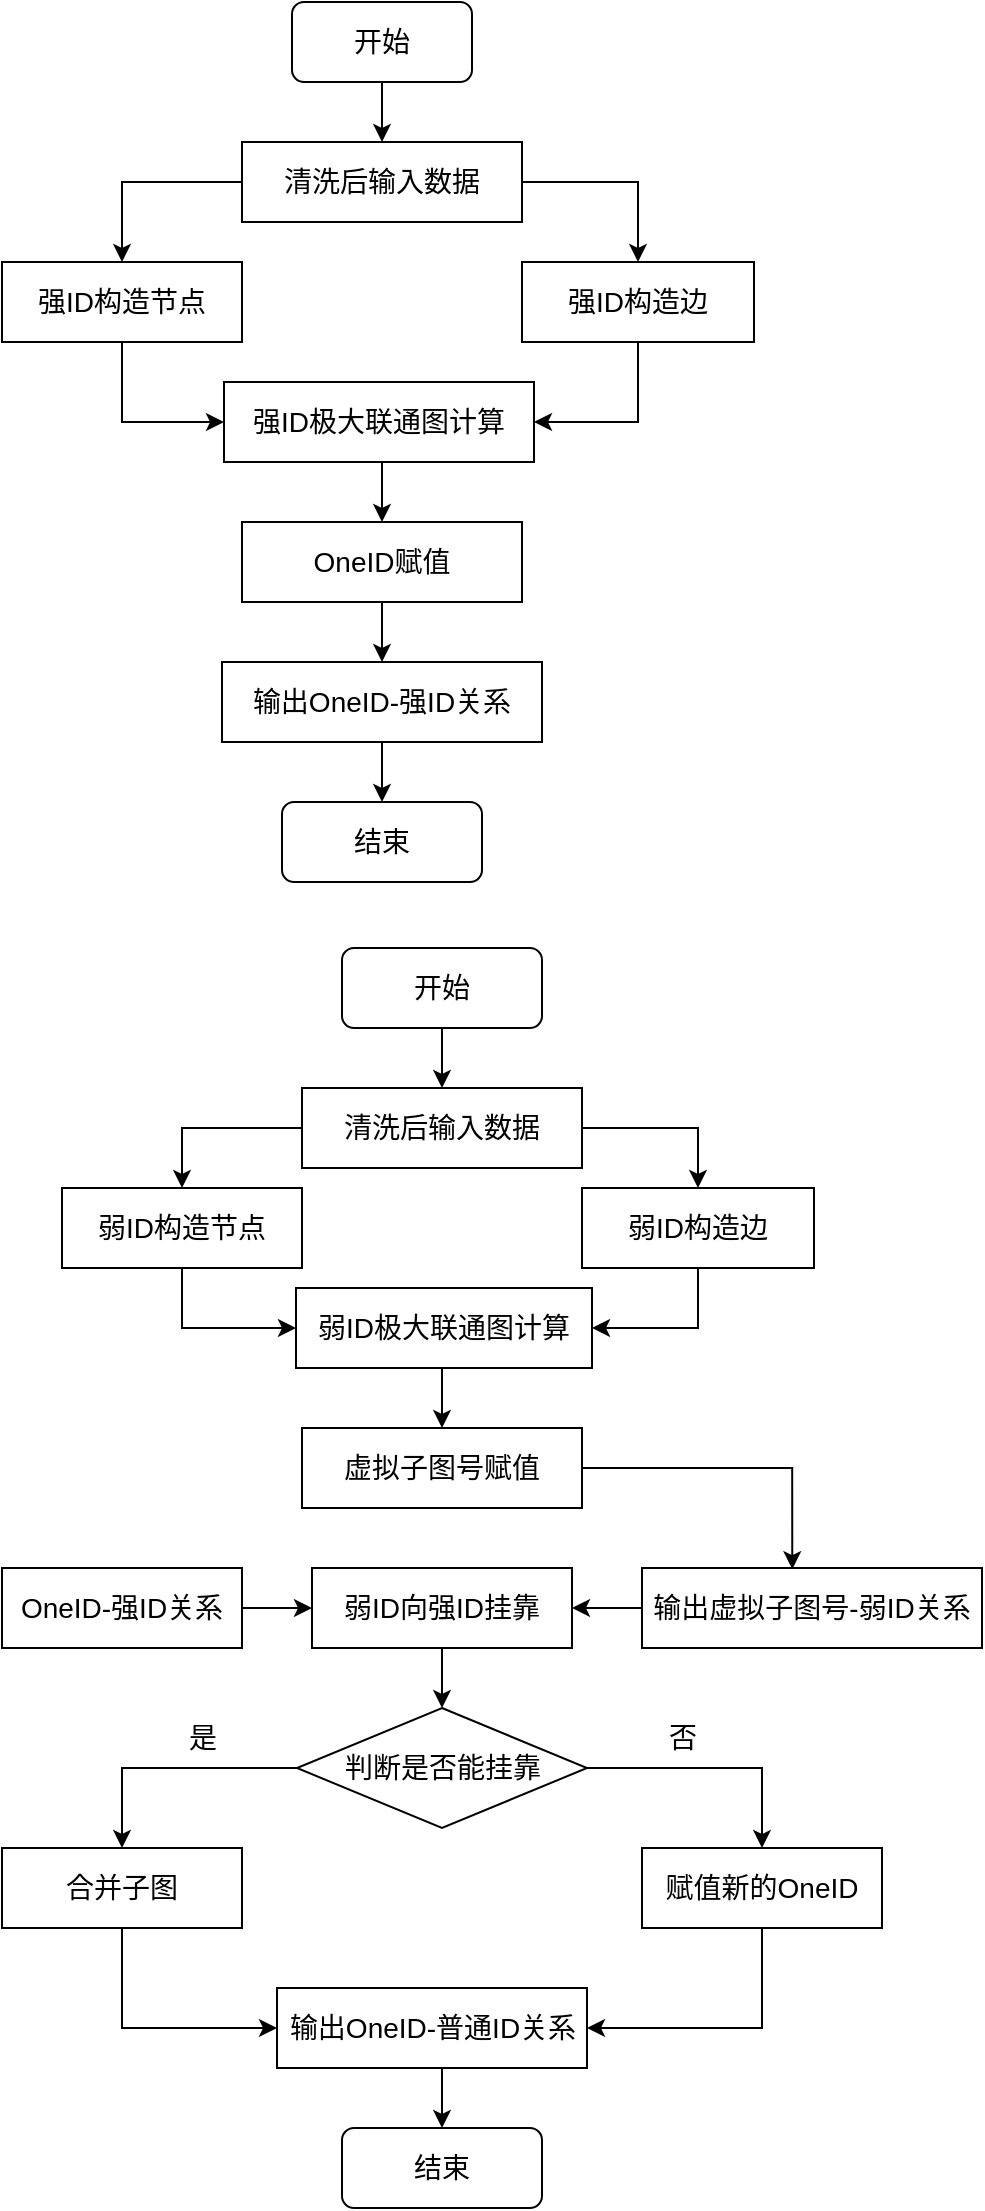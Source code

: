 <mxfile version="20.3.0" type="github">
  <diagram id="C5RBs43oDa-KdzZeNtuy" name="Page-1">
    <mxGraphModel dx="1550" dy="867" grid="0" gridSize="10" guides="1" tooltips="1" connect="1" arrows="1" fold="1" page="1" pageScale="1" pageWidth="827" pageHeight="1169" math="0" shadow="0">
      <root>
        <mxCell id="WIyWlLk6GJQsqaUBKTNV-0" />
        <mxCell id="WIyWlLk6GJQsqaUBKTNV-1" parent="WIyWlLk6GJQsqaUBKTNV-0" />
        <mxCell id="YwwYJsGPN3-Y0xMFqPzo-3" value="" style="edgeStyle=orthogonalEdgeStyle;rounded=0;orthogonalLoop=1;jettySize=auto;html=1;fontSize=14;exitX=0;exitY=0.5;exitDx=0;exitDy=0;" edge="1" parent="WIyWlLk6GJQsqaUBKTNV-1" source="YwwYJsGPN3-Y0xMFqPzo-0" target="YwwYJsGPN3-Y0xMFqPzo-2">
          <mxGeometry relative="1" as="geometry" />
        </mxCell>
        <mxCell id="YwwYJsGPN3-Y0xMFqPzo-5" style="edgeStyle=orthogonalEdgeStyle;rounded=0;orthogonalLoop=1;jettySize=auto;html=1;exitX=1;exitY=0.5;exitDx=0;exitDy=0;fontSize=14;" edge="1" parent="WIyWlLk6GJQsqaUBKTNV-1" source="YwwYJsGPN3-Y0xMFqPzo-0" target="YwwYJsGPN3-Y0xMFqPzo-4">
          <mxGeometry relative="1" as="geometry" />
        </mxCell>
        <mxCell id="YwwYJsGPN3-Y0xMFqPzo-0" value="&lt;font style=&quot;font-size: 14px;&quot;&gt;清洗后输入数据&lt;/font&gt;" style="rounded=0;whiteSpace=wrap;html=1;" vertex="1" parent="WIyWlLk6GJQsqaUBKTNV-1">
          <mxGeometry x="289" y="84" width="140" height="40" as="geometry" />
        </mxCell>
        <mxCell id="YwwYJsGPN3-Y0xMFqPzo-11" style="edgeStyle=orthogonalEdgeStyle;rounded=0;orthogonalLoop=1;jettySize=auto;html=1;exitX=0.5;exitY=1;exitDx=0;exitDy=0;entryX=0.5;entryY=0;entryDx=0;entryDy=0;fontSize=14;" edge="1" parent="WIyWlLk6GJQsqaUBKTNV-1" source="YwwYJsGPN3-Y0xMFqPzo-1" target="YwwYJsGPN3-Y0xMFqPzo-0">
          <mxGeometry relative="1" as="geometry" />
        </mxCell>
        <mxCell id="YwwYJsGPN3-Y0xMFqPzo-1" value="&lt;font style=&quot;font-size: 14px;&quot;&gt;开始&lt;/font&gt;" style="rounded=1;whiteSpace=wrap;html=1;" vertex="1" parent="WIyWlLk6GJQsqaUBKTNV-1">
          <mxGeometry x="314" y="14" width="90" height="40" as="geometry" />
        </mxCell>
        <mxCell id="YwwYJsGPN3-Y0xMFqPzo-7" style="edgeStyle=orthogonalEdgeStyle;rounded=0;orthogonalLoop=1;jettySize=auto;html=1;exitX=0.5;exitY=1;exitDx=0;exitDy=0;entryX=0;entryY=0.5;entryDx=0;entryDy=0;fontSize=14;" edge="1" parent="WIyWlLk6GJQsqaUBKTNV-1" source="YwwYJsGPN3-Y0xMFqPzo-2" target="YwwYJsGPN3-Y0xMFqPzo-6">
          <mxGeometry relative="1" as="geometry" />
        </mxCell>
        <mxCell id="YwwYJsGPN3-Y0xMFqPzo-2" value="&lt;font style=&quot;font-size: 14px;&quot;&gt;强ID构造节点&lt;/font&gt;" style="whiteSpace=wrap;html=1;rounded=0;" vertex="1" parent="WIyWlLk6GJQsqaUBKTNV-1">
          <mxGeometry x="169" y="144" width="120" height="40" as="geometry" />
        </mxCell>
        <mxCell id="YwwYJsGPN3-Y0xMFqPzo-8" style="edgeStyle=orthogonalEdgeStyle;rounded=0;orthogonalLoop=1;jettySize=auto;html=1;exitX=0.5;exitY=1;exitDx=0;exitDy=0;entryX=1;entryY=0.5;entryDx=0;entryDy=0;fontSize=14;" edge="1" parent="WIyWlLk6GJQsqaUBKTNV-1" source="YwwYJsGPN3-Y0xMFqPzo-4" target="YwwYJsGPN3-Y0xMFqPzo-6">
          <mxGeometry relative="1" as="geometry" />
        </mxCell>
        <mxCell id="YwwYJsGPN3-Y0xMFqPzo-4" value="&lt;font style=&quot;font-size: 14px;&quot;&gt;强ID构造边&lt;/font&gt;" style="rounded=0;whiteSpace=wrap;html=1;" vertex="1" parent="WIyWlLk6GJQsqaUBKTNV-1">
          <mxGeometry x="429" y="144" width="116" height="40" as="geometry" />
        </mxCell>
        <mxCell id="YwwYJsGPN3-Y0xMFqPzo-32" style="edgeStyle=orthogonalEdgeStyle;rounded=0;orthogonalLoop=1;jettySize=auto;html=1;exitX=0.5;exitY=1;exitDx=0;exitDy=0;entryX=0.5;entryY=0;entryDx=0;entryDy=0;fontSize=14;" edge="1" parent="WIyWlLk6GJQsqaUBKTNV-1" source="YwwYJsGPN3-Y0xMFqPzo-6" target="YwwYJsGPN3-Y0xMFqPzo-29">
          <mxGeometry relative="1" as="geometry" />
        </mxCell>
        <mxCell id="YwwYJsGPN3-Y0xMFqPzo-6" value="&lt;font style=&quot;font-size: 14px;&quot;&gt;强ID极大联通图计算&lt;/font&gt;" style="rounded=0;whiteSpace=wrap;html=1;" vertex="1" parent="WIyWlLk6GJQsqaUBKTNV-1">
          <mxGeometry x="280" y="204" width="155" height="40" as="geometry" />
        </mxCell>
        <mxCell id="YwwYJsGPN3-Y0xMFqPzo-14" style="edgeStyle=orthogonalEdgeStyle;rounded=0;orthogonalLoop=1;jettySize=auto;html=1;exitX=0.5;exitY=1;exitDx=0;exitDy=0;entryX=0.5;entryY=0;entryDx=0;entryDy=0;fontSize=14;" edge="1" parent="WIyWlLk6GJQsqaUBKTNV-1" source="YwwYJsGPN3-Y0xMFqPzo-9" target="YwwYJsGPN3-Y0xMFqPzo-12">
          <mxGeometry relative="1" as="geometry" />
        </mxCell>
        <mxCell id="YwwYJsGPN3-Y0xMFqPzo-9" value="&lt;font style=&quot;font-size: 14px;&quot;&gt;输出OneID-强ID关系&lt;/font&gt;" style="rounded=0;whiteSpace=wrap;html=1;" vertex="1" parent="WIyWlLk6GJQsqaUBKTNV-1">
          <mxGeometry x="279" y="344" width="160" height="40" as="geometry" />
        </mxCell>
        <mxCell id="YwwYJsGPN3-Y0xMFqPzo-12" value="&lt;font style=&quot;font-size: 14px;&quot;&gt;结束&lt;/font&gt;" style="rounded=1;whiteSpace=wrap;html=1;" vertex="1" parent="WIyWlLk6GJQsqaUBKTNV-1">
          <mxGeometry x="309" y="414" width="100" height="40" as="geometry" />
        </mxCell>
        <mxCell id="YwwYJsGPN3-Y0xMFqPzo-15" value="" style="edgeStyle=orthogonalEdgeStyle;rounded=0;orthogonalLoop=1;jettySize=auto;html=1;fontSize=14;exitX=0;exitY=0.5;exitDx=0;exitDy=0;" edge="1" parent="WIyWlLk6GJQsqaUBKTNV-1" source="YwwYJsGPN3-Y0xMFqPzo-17" target="YwwYJsGPN3-Y0xMFqPzo-21">
          <mxGeometry relative="1" as="geometry" />
        </mxCell>
        <mxCell id="YwwYJsGPN3-Y0xMFqPzo-16" style="edgeStyle=orthogonalEdgeStyle;rounded=0;orthogonalLoop=1;jettySize=auto;html=1;exitX=1;exitY=0.5;exitDx=0;exitDy=0;fontSize=14;" edge="1" parent="WIyWlLk6GJQsqaUBKTNV-1" source="YwwYJsGPN3-Y0xMFqPzo-17" target="YwwYJsGPN3-Y0xMFqPzo-23">
          <mxGeometry relative="1" as="geometry" />
        </mxCell>
        <mxCell id="YwwYJsGPN3-Y0xMFqPzo-17" value="&lt;font style=&quot;font-size: 14px;&quot;&gt;清洗后输入数据&lt;/font&gt;" style="rounded=0;whiteSpace=wrap;html=1;" vertex="1" parent="WIyWlLk6GJQsqaUBKTNV-1">
          <mxGeometry x="319" y="557" width="140" height="40" as="geometry" />
        </mxCell>
        <mxCell id="YwwYJsGPN3-Y0xMFqPzo-18" style="edgeStyle=orthogonalEdgeStyle;rounded=0;orthogonalLoop=1;jettySize=auto;html=1;exitX=0.5;exitY=1;exitDx=0;exitDy=0;entryX=0.5;entryY=0;entryDx=0;entryDy=0;fontSize=14;" edge="1" parent="WIyWlLk6GJQsqaUBKTNV-1" source="YwwYJsGPN3-Y0xMFqPzo-19" target="YwwYJsGPN3-Y0xMFqPzo-17">
          <mxGeometry relative="1" as="geometry" />
        </mxCell>
        <mxCell id="YwwYJsGPN3-Y0xMFqPzo-19" value="&lt;font style=&quot;font-size: 14px;&quot;&gt;开始&lt;/font&gt;" style="rounded=1;whiteSpace=wrap;html=1;" vertex="1" parent="WIyWlLk6GJQsqaUBKTNV-1">
          <mxGeometry x="339" y="487" width="100" height="40" as="geometry" />
        </mxCell>
        <mxCell id="YwwYJsGPN3-Y0xMFqPzo-20" style="edgeStyle=orthogonalEdgeStyle;rounded=0;orthogonalLoop=1;jettySize=auto;html=1;exitX=0.5;exitY=1;exitDx=0;exitDy=0;entryX=0;entryY=0.5;entryDx=0;entryDy=0;fontSize=14;" edge="1" parent="WIyWlLk6GJQsqaUBKTNV-1" source="YwwYJsGPN3-Y0xMFqPzo-21" target="YwwYJsGPN3-Y0xMFqPzo-25">
          <mxGeometry relative="1" as="geometry" />
        </mxCell>
        <mxCell id="YwwYJsGPN3-Y0xMFqPzo-21" value="&lt;font style=&quot;font-size: 14px;&quot;&gt;弱ID构造节点&lt;/font&gt;" style="whiteSpace=wrap;html=1;rounded=0;" vertex="1" parent="WIyWlLk6GJQsqaUBKTNV-1">
          <mxGeometry x="199" y="607" width="120" height="40" as="geometry" />
        </mxCell>
        <mxCell id="YwwYJsGPN3-Y0xMFqPzo-22" style="edgeStyle=orthogonalEdgeStyle;rounded=0;orthogonalLoop=1;jettySize=auto;html=1;exitX=0.5;exitY=1;exitDx=0;exitDy=0;entryX=1;entryY=0.5;entryDx=0;entryDy=0;fontSize=14;" edge="1" parent="WIyWlLk6GJQsqaUBKTNV-1" source="YwwYJsGPN3-Y0xMFqPzo-23" target="YwwYJsGPN3-Y0xMFqPzo-25">
          <mxGeometry relative="1" as="geometry" />
        </mxCell>
        <mxCell id="YwwYJsGPN3-Y0xMFqPzo-23" value="&lt;font style=&quot;font-size: 14px;&quot;&gt;弱ID构造边&lt;/font&gt;" style="rounded=0;whiteSpace=wrap;html=1;" vertex="1" parent="WIyWlLk6GJQsqaUBKTNV-1">
          <mxGeometry x="459" y="607" width="116" height="40" as="geometry" />
        </mxCell>
        <mxCell id="YwwYJsGPN3-Y0xMFqPzo-61" style="edgeStyle=orthogonalEdgeStyle;rounded=0;orthogonalLoop=1;jettySize=auto;html=1;exitX=0.5;exitY=1;exitDx=0;exitDy=0;entryX=0.5;entryY=0;entryDx=0;entryDy=0;fontSize=14;" edge="1" parent="WIyWlLk6GJQsqaUBKTNV-1" source="YwwYJsGPN3-Y0xMFqPzo-25" target="YwwYJsGPN3-Y0xMFqPzo-37">
          <mxGeometry relative="1" as="geometry" />
        </mxCell>
        <mxCell id="YwwYJsGPN3-Y0xMFqPzo-25" value="&lt;font style=&quot;font-size: 14px;&quot;&gt;弱ID极大联通图计算&lt;/font&gt;" style="rounded=0;whiteSpace=wrap;html=1;" vertex="1" parent="WIyWlLk6GJQsqaUBKTNV-1">
          <mxGeometry x="316" y="657" width="148" height="40" as="geometry" />
        </mxCell>
        <mxCell id="YwwYJsGPN3-Y0xMFqPzo-42" style="edgeStyle=orthogonalEdgeStyle;rounded=0;orthogonalLoop=1;jettySize=auto;html=1;exitX=0;exitY=0.5;exitDx=0;exitDy=0;entryX=1;entryY=0.5;entryDx=0;entryDy=0;fontSize=14;" edge="1" parent="WIyWlLk6GJQsqaUBKTNV-1" source="YwwYJsGPN3-Y0xMFqPzo-27" target="YwwYJsGPN3-Y0xMFqPzo-40">
          <mxGeometry relative="1" as="geometry" />
        </mxCell>
        <mxCell id="YwwYJsGPN3-Y0xMFqPzo-27" value="&lt;font style=&quot;font-size: 14px;&quot;&gt;输出虚拟子图号-弱ID关系&lt;/font&gt;" style="rounded=0;whiteSpace=wrap;html=1;" vertex="1" parent="WIyWlLk6GJQsqaUBKTNV-1">
          <mxGeometry x="489" y="797" width="170" height="40" as="geometry" />
        </mxCell>
        <mxCell id="YwwYJsGPN3-Y0xMFqPzo-28" value="&lt;font style=&quot;font-size: 14px;&quot;&gt;结束&lt;/font&gt;" style="rounded=1;whiteSpace=wrap;html=1;" vertex="1" parent="WIyWlLk6GJQsqaUBKTNV-1">
          <mxGeometry x="339" y="1077" width="100" height="40" as="geometry" />
        </mxCell>
        <mxCell id="YwwYJsGPN3-Y0xMFqPzo-34" style="edgeStyle=orthogonalEdgeStyle;rounded=0;orthogonalLoop=1;jettySize=auto;html=1;exitX=0.5;exitY=1;exitDx=0;exitDy=0;entryX=0.5;entryY=0;entryDx=0;entryDy=0;fontSize=14;" edge="1" parent="WIyWlLk6GJQsqaUBKTNV-1" source="YwwYJsGPN3-Y0xMFqPzo-29" target="YwwYJsGPN3-Y0xMFqPzo-9">
          <mxGeometry relative="1" as="geometry" />
        </mxCell>
        <mxCell id="YwwYJsGPN3-Y0xMFqPzo-29" value="&lt;font style=&quot;font-size: 14px;&quot;&gt;OneID赋值&lt;/font&gt;" style="rounded=0;whiteSpace=wrap;html=1;" vertex="1" parent="WIyWlLk6GJQsqaUBKTNV-1">
          <mxGeometry x="289" y="274" width="140" height="40" as="geometry" />
        </mxCell>
        <mxCell id="YwwYJsGPN3-Y0xMFqPzo-39" style="edgeStyle=orthogonalEdgeStyle;rounded=0;orthogonalLoop=1;jettySize=auto;html=1;entryX=0.442;entryY=0.015;entryDx=0;entryDy=0;entryPerimeter=0;fontSize=14;" edge="1" parent="WIyWlLk6GJQsqaUBKTNV-1" source="YwwYJsGPN3-Y0xMFqPzo-37" target="YwwYJsGPN3-Y0xMFqPzo-27">
          <mxGeometry relative="1" as="geometry" />
        </mxCell>
        <mxCell id="YwwYJsGPN3-Y0xMFqPzo-37" value="&lt;font style=&quot;font-size: 14px;&quot;&gt;虚拟子图号赋值&lt;/font&gt;" style="rounded=0;whiteSpace=wrap;html=1;" vertex="1" parent="WIyWlLk6GJQsqaUBKTNV-1">
          <mxGeometry x="319" y="727" width="140" height="40" as="geometry" />
        </mxCell>
        <mxCell id="YwwYJsGPN3-Y0xMFqPzo-41" style="edgeStyle=orthogonalEdgeStyle;rounded=0;orthogonalLoop=1;jettySize=auto;html=1;exitX=1;exitY=0.5;exitDx=0;exitDy=0;entryX=0;entryY=0.5;entryDx=0;entryDy=0;fontSize=14;" edge="1" parent="WIyWlLk6GJQsqaUBKTNV-1" source="YwwYJsGPN3-Y0xMFqPzo-38" target="YwwYJsGPN3-Y0xMFqPzo-40">
          <mxGeometry relative="1" as="geometry" />
        </mxCell>
        <mxCell id="YwwYJsGPN3-Y0xMFqPzo-38" value="&lt;font style=&quot;font-size: 14px;&quot;&gt;OneID-强ID关系&lt;/font&gt;" style="rounded=0;whiteSpace=wrap;html=1;" vertex="1" parent="WIyWlLk6GJQsqaUBKTNV-1">
          <mxGeometry x="169" y="797" width="120" height="40" as="geometry" />
        </mxCell>
        <mxCell id="YwwYJsGPN3-Y0xMFqPzo-45" style="edgeStyle=orthogonalEdgeStyle;rounded=0;orthogonalLoop=1;jettySize=auto;html=1;exitX=0.5;exitY=1;exitDx=0;exitDy=0;fontSize=14;" edge="1" parent="WIyWlLk6GJQsqaUBKTNV-1" source="YwwYJsGPN3-Y0xMFqPzo-40" target="YwwYJsGPN3-Y0xMFqPzo-43">
          <mxGeometry relative="1" as="geometry" />
        </mxCell>
        <mxCell id="YwwYJsGPN3-Y0xMFqPzo-40" value="&lt;span style=&quot;font-size: 14px;&quot;&gt;弱ID向强ID挂靠&lt;/span&gt;" style="rounded=0;whiteSpace=wrap;html=1;" vertex="1" parent="WIyWlLk6GJQsqaUBKTNV-1">
          <mxGeometry x="324" y="797" width="130" height="40" as="geometry" />
        </mxCell>
        <mxCell id="YwwYJsGPN3-Y0xMFqPzo-49" style="edgeStyle=orthogonalEdgeStyle;rounded=0;orthogonalLoop=1;jettySize=auto;html=1;entryX=0.5;entryY=0;entryDx=0;entryDy=0;fontSize=14;" edge="1" parent="WIyWlLk6GJQsqaUBKTNV-1" source="YwwYJsGPN3-Y0xMFqPzo-43" target="YwwYJsGPN3-Y0xMFqPzo-47">
          <mxGeometry relative="1" as="geometry" />
        </mxCell>
        <mxCell id="YwwYJsGPN3-Y0xMFqPzo-50" style="edgeStyle=orthogonalEdgeStyle;rounded=0;orthogonalLoop=1;jettySize=auto;html=1;fontSize=14;" edge="1" parent="WIyWlLk6GJQsqaUBKTNV-1" source="YwwYJsGPN3-Y0xMFqPzo-43" target="YwwYJsGPN3-Y0xMFqPzo-48">
          <mxGeometry relative="1" as="geometry" />
        </mxCell>
        <mxCell id="YwwYJsGPN3-Y0xMFqPzo-43" value="判断是否能挂靠" style="rhombus;whiteSpace=wrap;html=1;fontSize=14;" vertex="1" parent="WIyWlLk6GJQsqaUBKTNV-1">
          <mxGeometry x="316.5" y="867" width="145" height="60" as="geometry" />
        </mxCell>
        <mxCell id="YwwYJsGPN3-Y0xMFqPzo-46" style="edgeStyle=orthogonalEdgeStyle;rounded=0;orthogonalLoop=1;jettySize=auto;html=1;exitX=0.5;exitY=1;exitDx=0;exitDy=0;fontSize=14;" edge="1" parent="WIyWlLk6GJQsqaUBKTNV-1" source="YwwYJsGPN3-Y0xMFqPzo-43" target="YwwYJsGPN3-Y0xMFqPzo-43">
          <mxGeometry relative="1" as="geometry" />
        </mxCell>
        <mxCell id="YwwYJsGPN3-Y0xMFqPzo-54" style="edgeStyle=orthogonalEdgeStyle;rounded=0;orthogonalLoop=1;jettySize=auto;html=1;exitX=0.5;exitY=1;exitDx=0;exitDy=0;entryX=0;entryY=0.5;entryDx=0;entryDy=0;fontSize=14;" edge="1" parent="WIyWlLk6GJQsqaUBKTNV-1" source="YwwYJsGPN3-Y0xMFqPzo-47" target="YwwYJsGPN3-Y0xMFqPzo-53">
          <mxGeometry relative="1" as="geometry" />
        </mxCell>
        <mxCell id="YwwYJsGPN3-Y0xMFqPzo-47" value="&lt;font style=&quot;font-size: 14px;&quot;&gt;合并子图&lt;/font&gt;" style="rounded=0;whiteSpace=wrap;html=1;" vertex="1" parent="WIyWlLk6GJQsqaUBKTNV-1">
          <mxGeometry x="169" y="937" width="120" height="40" as="geometry" />
        </mxCell>
        <mxCell id="YwwYJsGPN3-Y0xMFqPzo-58" style="edgeStyle=orthogonalEdgeStyle;rounded=0;orthogonalLoop=1;jettySize=auto;html=1;exitX=0.5;exitY=1;exitDx=0;exitDy=0;entryX=1;entryY=0.5;entryDx=0;entryDy=0;fontSize=14;" edge="1" parent="WIyWlLk6GJQsqaUBKTNV-1" source="YwwYJsGPN3-Y0xMFqPzo-48" target="YwwYJsGPN3-Y0xMFqPzo-53">
          <mxGeometry relative="1" as="geometry" />
        </mxCell>
        <mxCell id="YwwYJsGPN3-Y0xMFqPzo-48" value="&lt;font style=&quot;font-size: 14px;&quot;&gt;赋值新的OneID&lt;/font&gt;" style="rounded=0;whiteSpace=wrap;html=1;" vertex="1" parent="WIyWlLk6GJQsqaUBKTNV-1">
          <mxGeometry x="489" y="937" width="120" height="40" as="geometry" />
        </mxCell>
        <mxCell id="YwwYJsGPN3-Y0xMFqPzo-51" value="否" style="text;html=1;align=center;verticalAlign=middle;resizable=0;points=[];autosize=1;strokeColor=none;fillColor=none;fontSize=14;" vertex="1" parent="WIyWlLk6GJQsqaUBKTNV-1">
          <mxGeometry x="489" y="867" width="40" height="30" as="geometry" />
        </mxCell>
        <mxCell id="YwwYJsGPN3-Y0xMFqPzo-52" value="是" style="text;html=1;align=center;verticalAlign=middle;resizable=0;points=[];autosize=1;strokeColor=none;fillColor=none;fontSize=14;" vertex="1" parent="WIyWlLk6GJQsqaUBKTNV-1">
          <mxGeometry x="249" y="867" width="40" height="30" as="geometry" />
        </mxCell>
        <mxCell id="YwwYJsGPN3-Y0xMFqPzo-60" style="edgeStyle=orthogonalEdgeStyle;rounded=0;orthogonalLoop=1;jettySize=auto;html=1;exitX=0.5;exitY=1;exitDx=0;exitDy=0;entryX=0.5;entryY=0;entryDx=0;entryDy=0;fontSize=14;" edge="1" parent="WIyWlLk6GJQsqaUBKTNV-1" source="YwwYJsGPN3-Y0xMFqPzo-53" target="YwwYJsGPN3-Y0xMFqPzo-28">
          <mxGeometry relative="1" as="geometry" />
        </mxCell>
        <mxCell id="YwwYJsGPN3-Y0xMFqPzo-53" value="&lt;font style=&quot;font-size: 14px;&quot;&gt;输出OneID-普通ID关系&lt;/font&gt;" style="rounded=0;whiteSpace=wrap;html=1;" vertex="1" parent="WIyWlLk6GJQsqaUBKTNV-1">
          <mxGeometry x="306.5" y="1007" width="155" height="40" as="geometry" />
        </mxCell>
      </root>
    </mxGraphModel>
  </diagram>
</mxfile>
